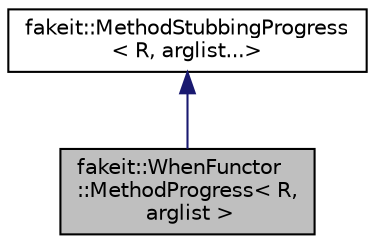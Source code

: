 digraph "fakeit::WhenFunctor::MethodProgress&lt; R, arglist &gt;"
{
  edge [fontname="Helvetica",fontsize="10",labelfontname="Helvetica",labelfontsize="10"];
  node [fontname="Helvetica",fontsize="10",shape=record];
  Node1 [label="fakeit::WhenFunctor\l::MethodProgress\< R,\l arglist \>",height=0.2,width=0.4,color="black", fillcolor="grey75", style="filled" fontcolor="black"];
  Node2 -> Node1 [dir="back",color="midnightblue",fontsize="10",style="solid",fontname="Helvetica"];
  Node2 [label="fakeit::MethodStubbingProgress\l\< R, arglist...\>",height=0.2,width=0.4,color="black", fillcolor="white", style="filled",URL="$d2/d53/structfakeit_1_1MethodStubbingProgress.html"];
}
